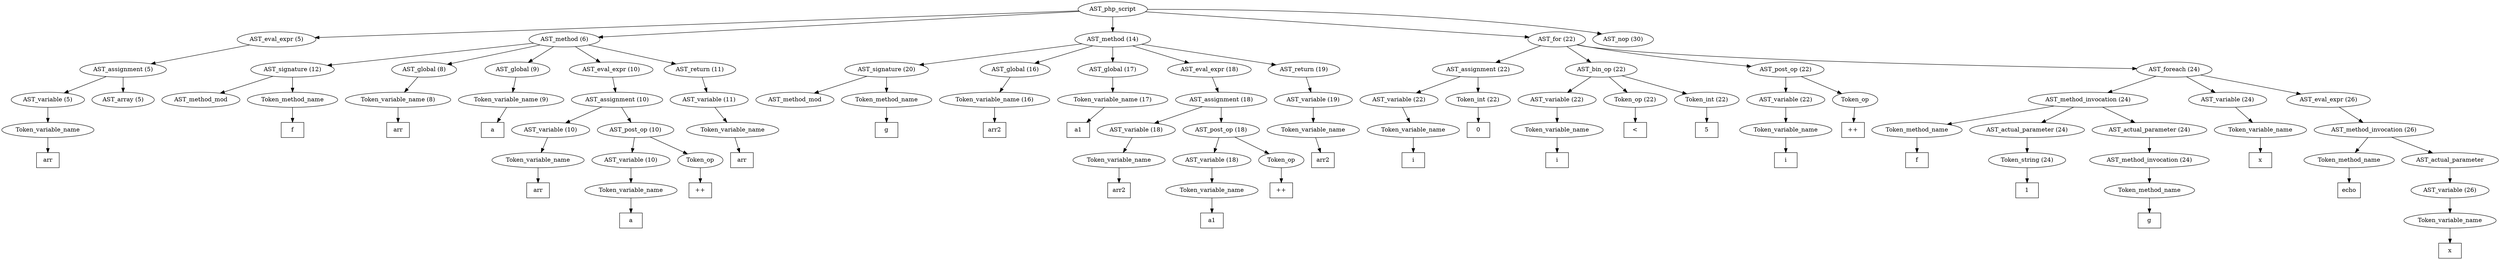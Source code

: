 /*
 * AST in dot format generated by phc -- the PHP compiler
 */

digraph AST {
node_0 [label="AST_php_script"];
node_1 [label="AST_eval_expr (5)"];
node_2 [label="AST_assignment (5)"];
node_3 [label="AST_variable (5)"];
node_4 [label="Token_variable_name"];
node_5 [label="arr", shape=box]
node_4 -> node_5;
node_3 -> node_4;
node_6 [label="AST_array (5)"];
node_2 -> node_6;
node_2 -> node_3;
node_1 -> node_2;
node_7 [label="AST_method (6)"];
node_8 [label="AST_signature (12)"];
node_9 [label="AST_method_mod"];
node_10 [label="Token_method_name"];
node_11 [label="f", shape=box]
node_10 -> node_11;
node_8 -> node_10;
node_8 -> node_9;
node_12 [label="AST_global (8)"];
node_13 [label="Token_variable_name (8)"];
node_14 [label="arr", shape=box]
node_13 -> node_14;
node_12 -> node_13;
node_15 [label="AST_global (9)"];
node_16 [label="Token_variable_name (9)"];
node_17 [label="a", shape=box]
node_16 -> node_17;
node_15 -> node_16;
node_18 [label="AST_eval_expr (10)"];
node_19 [label="AST_assignment (10)"];
node_20 [label="AST_variable (10)"];
node_21 [label="Token_variable_name"];
node_22 [label="arr", shape=box]
node_21 -> node_22;
node_20 -> node_21;
node_23 [label="AST_post_op (10)"];
node_24 [label="AST_variable (10)"];
node_25 [label="Token_variable_name"];
node_26 [label="a", shape=box]
node_25 -> node_26;
node_24 -> node_25;
node_27 [label="Token_op"];
node_28 [label="++", shape=box]
node_27 -> node_28;
node_23 -> node_27;
node_23 -> node_24;
node_19 -> node_23;
node_19 -> node_20;
node_18 -> node_19;
node_29 [label="AST_return (11)"];
node_30 [label="AST_variable (11)"];
node_31 [label="Token_variable_name"];
node_32 [label="arr", shape=box]
node_31 -> node_32;
node_30 -> node_31;
node_29 -> node_30;
node_7 -> node_29;
node_7 -> node_18;
node_7 -> node_15;
node_7 -> node_12;
node_7 -> node_8;
node_33 [label="AST_method (14)"];
node_34 [label="AST_signature (20)"];
node_35 [label="AST_method_mod"];
node_36 [label="Token_method_name"];
node_37 [label="g", shape=box]
node_36 -> node_37;
node_34 -> node_36;
node_34 -> node_35;
node_38 [label="AST_global (16)"];
node_39 [label="Token_variable_name (16)"];
node_40 [label="arr2", shape=box]
node_39 -> node_40;
node_38 -> node_39;
node_41 [label="AST_global (17)"];
node_42 [label="Token_variable_name (17)"];
node_43 [label="a1", shape=box]
node_42 -> node_43;
node_41 -> node_42;
node_44 [label="AST_eval_expr (18)"];
node_45 [label="AST_assignment (18)"];
node_46 [label="AST_variable (18)"];
node_47 [label="Token_variable_name"];
node_48 [label="arr2", shape=box]
node_47 -> node_48;
node_46 -> node_47;
node_49 [label="AST_post_op (18)"];
node_50 [label="AST_variable (18)"];
node_51 [label="Token_variable_name"];
node_52 [label="a1", shape=box]
node_51 -> node_52;
node_50 -> node_51;
node_53 [label="Token_op"];
node_54 [label="++", shape=box]
node_53 -> node_54;
node_49 -> node_53;
node_49 -> node_50;
node_45 -> node_49;
node_45 -> node_46;
node_44 -> node_45;
node_55 [label="AST_return (19)"];
node_56 [label="AST_variable (19)"];
node_57 [label="Token_variable_name"];
node_58 [label="arr2", shape=box]
node_57 -> node_58;
node_56 -> node_57;
node_55 -> node_56;
node_33 -> node_55;
node_33 -> node_44;
node_33 -> node_41;
node_33 -> node_38;
node_33 -> node_34;
node_59 [label="AST_for (22)"];
node_60 [label="AST_assignment (22)"];
node_61 [label="AST_variable (22)"];
node_62 [label="Token_variable_name"];
node_63 [label="i", shape=box]
node_62 -> node_63;
node_61 -> node_62;
node_64 [label="Token_int (22)"];
node_65 [label="0", shape=box]
node_64 -> node_65;
node_60 -> node_64;
node_60 -> node_61;
node_66 [label="AST_bin_op (22)"];
node_67 [label="AST_variable (22)"];
node_68 [label="Token_variable_name"];
node_69 [label="i", shape=box]
node_68 -> node_69;
node_67 -> node_68;
node_70 [label="Token_op (22)"];
node_71 [label="<", shape=box]
node_70 -> node_71;
node_72 [label="Token_int (22)"];
node_73 [label="5", shape=box]
node_72 -> node_73;
node_66 -> node_72;
node_66 -> node_70;
node_66 -> node_67;
node_74 [label="AST_post_op (22)"];
node_75 [label="AST_variable (22)"];
node_76 [label="Token_variable_name"];
node_77 [label="i", shape=box]
node_76 -> node_77;
node_75 -> node_76;
node_78 [label="Token_op"];
node_79 [label="++", shape=box]
node_78 -> node_79;
node_74 -> node_78;
node_74 -> node_75;
node_80 [label="AST_foreach (24)"];
node_81 [label="AST_method_invocation (24)"];
node_82 [label="Token_method_name"];
node_83 [label="f", shape=box]
node_82 -> node_83;
node_84 [label="AST_actual_parameter (24)"];
node_85 [label="Token_string (24)"];
node_86 [label="1", shape=box]
node_85 -> node_86;
node_84 -> node_85;
node_87 [label="AST_actual_parameter (24)"];
node_88 [label="AST_method_invocation (24)"];
node_89 [label="Token_method_name"];
node_90 [label="g", shape=box]
node_89 -> node_90;
node_88 -> node_89;
node_87 -> node_88;
node_81 -> node_87;
node_81 -> node_84;
node_81 -> node_82;
node_91 [label="AST_variable (24)"];
node_92 [label="Token_variable_name"];
node_93 [label="x", shape=box]
node_92 -> node_93;
node_91 -> node_92;
node_94 [label="AST_eval_expr (26)"];
node_95 [label="AST_method_invocation (26)"];
node_96 [label="Token_method_name"];
node_97 [label="echo", shape=box]
node_96 -> node_97;
node_98 [label="AST_actual_parameter"];
node_99 [label="AST_variable (26)"];
node_100 [label="Token_variable_name"];
node_101 [label="x", shape=box]
node_100 -> node_101;
node_99 -> node_100;
node_98 -> node_99;
node_95 -> node_98;
node_95 -> node_96;
node_94 -> node_95;
node_80 -> node_94;
node_80 -> node_91;
node_80 -> node_81;
node_59 -> node_80;
node_59 -> node_74;
node_59 -> node_66;
node_59 -> node_60;
node_102 [label="AST_nop (30)"];
node_0 -> node_102;
node_0 -> node_59;
node_0 -> node_33;
node_0 -> node_7;
node_0 -> node_1;
}
